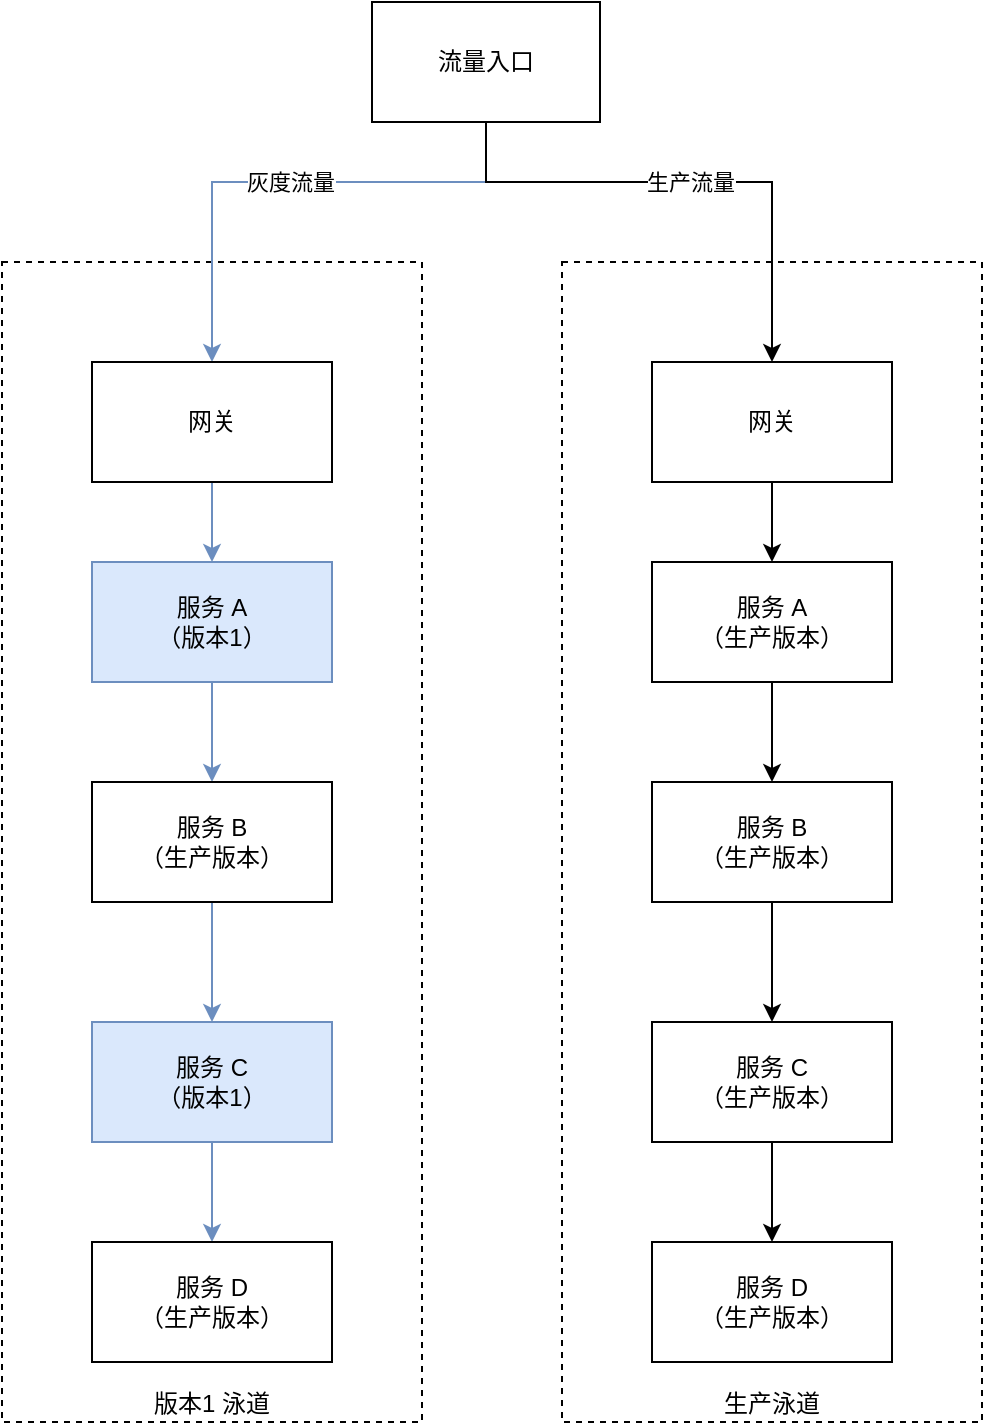 <mxfile version="20.2.7" type="github" pages="5">
  <diagram id="wcmLKQqVZ_4nZNDQ9Jtv" name="第 1 页">
    <mxGraphModel dx="1038" dy="579" grid="1" gridSize="10" guides="1" tooltips="1" connect="1" arrows="1" fold="1" page="1" pageScale="1" pageWidth="827" pageHeight="1169" math="0" shadow="0">
      <root>
        <mxCell id="0" />
        <mxCell id="1" parent="0" />
        <mxCell id="OSZ8q49b6BW-0BtTaGKs-11" value="版本1 泳道" style="rounded=0;whiteSpace=wrap;html=1;dashed=1;fillColor=none;verticalAlign=bottom;" parent="1" vertex="1">
          <mxGeometry x="110" y="200" width="210" height="580" as="geometry" />
        </mxCell>
        <mxCell id="OSZ8q49b6BW-0BtTaGKs-12" value="生产泳道" style="rounded=0;whiteSpace=wrap;html=1;dashed=1;fillColor=none;verticalAlign=bottom;" parent="1" vertex="1">
          <mxGeometry x="390" y="200" width="210" height="580" as="geometry" />
        </mxCell>
        <mxCell id="OSZ8q49b6BW-0BtTaGKs-22" value="灰度流量" style="edgeStyle=orthogonalEdgeStyle;rounded=0;orthogonalLoop=1;jettySize=auto;html=1;fontColor=#000000;strokeColor=#6c8ebf;exitX=0.5;exitY=1;exitDx=0;exitDy=0;fillColor=#dae8fc;" parent="1" source="OSZ8q49b6BW-0BtTaGKs-2" target="OSZ8q49b6BW-0BtTaGKs-8" edge="1">
          <mxGeometry relative="1" as="geometry">
            <Array as="points">
              <mxPoint x="352" y="160" />
              <mxPoint x="215" y="160" />
            </Array>
          </mxGeometry>
        </mxCell>
        <mxCell id="OSZ8q49b6BW-0BtTaGKs-23" value="生产流量" style="edgeStyle=orthogonalEdgeStyle;rounded=0;orthogonalLoop=1;jettySize=auto;html=1;fontColor=#000000;strokeColor=#000000;" parent="1" target="OSZ8q49b6BW-0BtTaGKs-6" edge="1">
          <mxGeometry relative="1" as="geometry">
            <mxPoint x="352" y="130" as="sourcePoint" />
            <Array as="points">
              <mxPoint x="352" y="160" />
              <mxPoint x="495" y="160" />
            </Array>
          </mxGeometry>
        </mxCell>
        <mxCell id="OSZ8q49b6BW-0BtTaGKs-2" value="流量入口" style="rounded=0;whiteSpace=wrap;html=1;" parent="1" vertex="1">
          <mxGeometry x="295" y="70" width="114" height="60" as="geometry" />
        </mxCell>
        <mxCell id="OSZ8q49b6BW-0BtTaGKs-18" value="" style="edgeStyle=orthogonalEdgeStyle;rounded=0;orthogonalLoop=1;jettySize=auto;html=1;" parent="1" source="OSZ8q49b6BW-0BtTaGKs-5" target="OSZ8q49b6BW-0BtTaGKs-9" edge="1">
          <mxGeometry relative="1" as="geometry" />
        </mxCell>
        <mxCell id="OSZ8q49b6BW-0BtTaGKs-5" value="服务 A&lt;br&gt;（生产版本）" style="rounded=0;whiteSpace=wrap;html=1;" parent="1" vertex="1">
          <mxGeometry x="435" y="350" width="120" height="60" as="geometry" />
        </mxCell>
        <mxCell id="OSZ8q49b6BW-0BtTaGKs-15" style="edgeStyle=orthogonalEdgeStyle;rounded=0;orthogonalLoop=1;jettySize=auto;html=1;entryX=0.5;entryY=0;entryDx=0;entryDy=0;" parent="1" source="OSZ8q49b6BW-0BtTaGKs-6" target="OSZ8q49b6BW-0BtTaGKs-5" edge="1">
          <mxGeometry relative="1" as="geometry" />
        </mxCell>
        <mxCell id="OSZ8q49b6BW-0BtTaGKs-6" value="网关" style="rounded=0;whiteSpace=wrap;html=1;" parent="1" vertex="1">
          <mxGeometry x="435" y="250" width="120" height="60" as="geometry" />
        </mxCell>
        <mxCell id="I7rxvZdiFZnmUZae4NFm-8" value="" style="edgeStyle=orthogonalEdgeStyle;rounded=0;orthogonalLoop=1;jettySize=auto;html=1;fillColor=#dae8fc;strokeColor=#6c8ebf;" parent="1" source="OSZ8q49b6BW-0BtTaGKs-7" target="I7rxvZdiFZnmUZae4NFm-7" edge="1">
          <mxGeometry relative="1" as="geometry" />
        </mxCell>
        <mxCell id="OSZ8q49b6BW-0BtTaGKs-7" value="服务 A&lt;br&gt;（版本1）" style="rounded=0;whiteSpace=wrap;html=1;fillColor=#dae8fc;strokeColor=#6c8ebf;" parent="1" vertex="1">
          <mxGeometry x="155" y="350" width="120" height="60" as="geometry" />
        </mxCell>
        <mxCell id="OSZ8q49b6BW-0BtTaGKs-13" style="edgeStyle=orthogonalEdgeStyle;rounded=0;orthogonalLoop=1;jettySize=auto;html=1;entryX=0.5;entryY=0;entryDx=0;entryDy=0;fillColor=#dae8fc;strokeColor=#6c8ebf;" parent="1" source="OSZ8q49b6BW-0BtTaGKs-8" target="OSZ8q49b6BW-0BtTaGKs-7" edge="1">
          <mxGeometry relative="1" as="geometry" />
        </mxCell>
        <mxCell id="OSZ8q49b6BW-0BtTaGKs-8" value="网关" style="rounded=0;whiteSpace=wrap;html=1;" parent="1" vertex="1">
          <mxGeometry x="155" y="250" width="120" height="60" as="geometry" />
        </mxCell>
        <mxCell id="I7rxvZdiFZnmUZae4NFm-6" value="" style="edgeStyle=orthogonalEdgeStyle;rounded=0;orthogonalLoop=1;jettySize=auto;html=1;" parent="1" source="OSZ8q49b6BW-0BtTaGKs-9" target="I7rxvZdiFZnmUZae4NFm-5" edge="1">
          <mxGeometry relative="1" as="geometry" />
        </mxCell>
        <mxCell id="OSZ8q49b6BW-0BtTaGKs-9" value="服务 B&lt;br&gt;（生产版本）" style="rounded=0;whiteSpace=wrap;html=1;" parent="1" vertex="1">
          <mxGeometry x="435" y="460" width="120" height="60" as="geometry" />
        </mxCell>
        <mxCell id="I7rxvZdiFZnmUZae4NFm-4" value="" style="edgeStyle=orthogonalEdgeStyle;rounded=0;orthogonalLoop=1;jettySize=auto;html=1;" parent="1" edge="1">
          <mxGeometry relative="1" as="geometry">
            <mxPoint x="105" y="260" as="sourcePoint" />
          </mxGeometry>
        </mxCell>
        <mxCell id="E5bOZueb-M4jvKKGDzZh-2" value="" style="edgeStyle=orthogonalEdgeStyle;rounded=0;orthogonalLoop=1;jettySize=auto;html=1;" parent="1" source="I7rxvZdiFZnmUZae4NFm-5" target="E5bOZueb-M4jvKKGDzZh-1" edge="1">
          <mxGeometry relative="1" as="geometry" />
        </mxCell>
        <mxCell id="I7rxvZdiFZnmUZae4NFm-5" value="服务 C&lt;br&gt;（生产版本）" style="rounded=0;whiteSpace=wrap;html=1;" parent="1" vertex="1">
          <mxGeometry x="435" y="580" width="120" height="60" as="geometry" />
        </mxCell>
        <mxCell id="Nw5lLQwasAKYIQcUY3sb-2" value="" style="edgeStyle=orthogonalEdgeStyle;rounded=0;orthogonalLoop=1;jettySize=auto;html=1;fillColor=#dae8fc;strokeColor=#6c8ebf;" parent="1" source="I7rxvZdiFZnmUZae4NFm-7" target="Nw5lLQwasAKYIQcUY3sb-1" edge="1">
          <mxGeometry relative="1" as="geometry" />
        </mxCell>
        <mxCell id="I7rxvZdiFZnmUZae4NFm-7" value="服务 B&lt;br&gt;（生产版本）" style="rounded=0;whiteSpace=wrap;html=1;" parent="1" vertex="1">
          <mxGeometry x="155" y="460" width="120" height="60" as="geometry" />
        </mxCell>
        <mxCell id="E5bOZueb-M4jvKKGDzZh-1" value="服务 D&lt;br&gt;（生产版本）" style="rounded=0;whiteSpace=wrap;html=1;" parent="1" vertex="1">
          <mxGeometry x="435" y="690" width="120" height="60" as="geometry" />
        </mxCell>
        <mxCell id="Nw5lLQwasAKYIQcUY3sb-4" value="" style="edgeStyle=orthogonalEdgeStyle;rounded=0;orthogonalLoop=1;jettySize=auto;html=1;fillColor=#dae8fc;strokeColor=#6c8ebf;" parent="1" source="Nw5lLQwasAKYIQcUY3sb-1" target="Nw5lLQwasAKYIQcUY3sb-3" edge="1">
          <mxGeometry relative="1" as="geometry" />
        </mxCell>
        <mxCell id="Nw5lLQwasAKYIQcUY3sb-1" value="服务 C&lt;br&gt;（版本1）" style="rounded=0;whiteSpace=wrap;html=1;fillColor=#dae8fc;strokeColor=#6c8ebf;" parent="1" vertex="1">
          <mxGeometry x="155" y="580" width="120" height="60" as="geometry" />
        </mxCell>
        <mxCell id="Nw5lLQwasAKYIQcUY3sb-3" value="服务 D&lt;br&gt;（生产版本）" style="rounded=0;whiteSpace=wrap;html=1;" parent="1" vertex="1">
          <mxGeometry x="155" y="690" width="120" height="60" as="geometry" />
        </mxCell>
      </root>
    </mxGraphModel>
  </diagram>
  <diagram name="第 1 页 的副本" id="HUCThPGEUz-KnGdjxj1x">
    <mxGraphModel dx="1038" dy="523" grid="1" gridSize="10" guides="1" tooltips="1" connect="1" arrows="1" fold="1" page="1" pageScale="1" pageWidth="827" pageHeight="1169" math="0" shadow="0">
      <root>
        <mxCell id="fP_HnLqD_xIV22__Y0Gr-0" />
        <mxCell id="fP_HnLqD_xIV22__Y0Gr-1" parent="fP_HnLqD_xIV22__Y0Gr-0" />
        <mxCell id="fP_HnLqD_xIV22__Y0Gr-2" value="版本1 泳道" style="rounded=0;whiteSpace=wrap;html=1;dashed=1;fillColor=none;verticalAlign=bottom;" vertex="1" parent="fP_HnLqD_xIV22__Y0Gr-1">
          <mxGeometry x="110" y="200" width="210" height="580" as="geometry" />
        </mxCell>
        <mxCell id="fP_HnLqD_xIV22__Y0Gr-3" value="生产泳道" style="rounded=0;whiteSpace=wrap;html=1;dashed=1;fillColor=none;verticalAlign=bottom;" vertex="1" parent="fP_HnLqD_xIV22__Y0Gr-1">
          <mxGeometry x="390" y="200" width="210" height="580" as="geometry" />
        </mxCell>
        <mxCell id="fP_HnLqD_xIV22__Y0Gr-4" value="灰度流量" style="edgeStyle=orthogonalEdgeStyle;rounded=0;orthogonalLoop=1;jettySize=auto;html=1;fontColor=#000000;strokeColor=#6c8ebf;exitX=0.5;exitY=1;exitDx=0;exitDy=0;fillColor=#dae8fc;" edge="1" parent="fP_HnLqD_xIV22__Y0Gr-1" source="fP_HnLqD_xIV22__Y0Gr-6" target="fP_HnLqD_xIV22__Y0Gr-14">
          <mxGeometry relative="1" as="geometry">
            <Array as="points">
              <mxPoint x="352" y="160" />
              <mxPoint x="215" y="160" />
            </Array>
          </mxGeometry>
        </mxCell>
        <mxCell id="fP_HnLqD_xIV22__Y0Gr-5" value="生产流量" style="edgeStyle=orthogonalEdgeStyle;rounded=0;orthogonalLoop=1;jettySize=auto;html=1;fontColor=#000000;strokeColor=#000000;" edge="1" parent="fP_HnLqD_xIV22__Y0Gr-1" target="fP_HnLqD_xIV22__Y0Gr-10">
          <mxGeometry relative="1" as="geometry">
            <mxPoint x="352" y="130" as="sourcePoint" />
            <Array as="points">
              <mxPoint x="352" y="160" />
              <mxPoint x="495" y="160" />
            </Array>
          </mxGeometry>
        </mxCell>
        <mxCell id="fP_HnLqD_xIV22__Y0Gr-6" value="流量入口" style="rounded=0;whiteSpace=wrap;html=1;" vertex="1" parent="fP_HnLqD_xIV22__Y0Gr-1">
          <mxGeometry x="295" y="70" width="114" height="60" as="geometry" />
        </mxCell>
        <mxCell id="fP_HnLqD_xIV22__Y0Gr-7" value="" style="edgeStyle=orthogonalEdgeStyle;rounded=0;orthogonalLoop=1;jettySize=auto;html=1;" edge="1" parent="fP_HnLqD_xIV22__Y0Gr-1" source="fP_HnLqD_xIV22__Y0Gr-8" target="fP_HnLqD_xIV22__Y0Gr-16">
          <mxGeometry relative="1" as="geometry" />
        </mxCell>
        <mxCell id="fP_HnLqD_xIV22__Y0Gr-8" value="服务 A&lt;br&gt;（生产版本）" style="rounded=0;whiteSpace=wrap;html=1;" vertex="1" parent="fP_HnLqD_xIV22__Y0Gr-1">
          <mxGeometry x="435" y="350" width="120" height="60" as="geometry" />
        </mxCell>
        <mxCell id="fP_HnLqD_xIV22__Y0Gr-9" style="edgeStyle=orthogonalEdgeStyle;rounded=0;orthogonalLoop=1;jettySize=auto;html=1;entryX=0.5;entryY=0;entryDx=0;entryDy=0;" edge="1" parent="fP_HnLqD_xIV22__Y0Gr-1" source="fP_HnLqD_xIV22__Y0Gr-10" target="fP_HnLqD_xIV22__Y0Gr-8">
          <mxGeometry relative="1" as="geometry" />
        </mxCell>
        <mxCell id="fP_HnLqD_xIV22__Y0Gr-10" value="网关" style="rounded=0;whiteSpace=wrap;html=1;" vertex="1" parent="fP_HnLqD_xIV22__Y0Gr-1">
          <mxGeometry x="435" y="250" width="120" height="60" as="geometry" />
        </mxCell>
        <mxCell id="fP_HnLqD_xIV22__Y0Gr-11" value="" style="edgeStyle=orthogonalEdgeStyle;rounded=0;orthogonalLoop=1;jettySize=auto;html=1;fillColor=#dae8fc;strokeColor=#6c8ebf;" edge="1" parent="fP_HnLqD_xIV22__Y0Gr-1" source="fP_HnLqD_xIV22__Y0Gr-12" target="fP_HnLqD_xIV22__Y0Gr-21">
          <mxGeometry relative="1" as="geometry" />
        </mxCell>
        <mxCell id="fP_HnLqD_xIV22__Y0Gr-12" value="服务 A&lt;br&gt;（版本1）" style="rounded=0;whiteSpace=wrap;html=1;fillColor=#dae8fc;strokeColor=#6c8ebf;" vertex="1" parent="fP_HnLqD_xIV22__Y0Gr-1">
          <mxGeometry x="155" y="350" width="120" height="60" as="geometry" />
        </mxCell>
        <mxCell id="fP_HnLqD_xIV22__Y0Gr-13" style="edgeStyle=orthogonalEdgeStyle;rounded=0;orthogonalLoop=1;jettySize=auto;html=1;entryX=0.5;entryY=0;entryDx=0;entryDy=0;fillColor=#dae8fc;strokeColor=#6c8ebf;" edge="1" parent="fP_HnLqD_xIV22__Y0Gr-1" source="fP_HnLqD_xIV22__Y0Gr-14" target="fP_HnLqD_xIV22__Y0Gr-12">
          <mxGeometry relative="1" as="geometry" />
        </mxCell>
        <mxCell id="fP_HnLqD_xIV22__Y0Gr-14" value="网关" style="rounded=0;whiteSpace=wrap;html=1;" vertex="1" parent="fP_HnLqD_xIV22__Y0Gr-1">
          <mxGeometry x="155" y="250" width="120" height="60" as="geometry" />
        </mxCell>
        <mxCell id="fP_HnLqD_xIV22__Y0Gr-15" value="" style="edgeStyle=orthogonalEdgeStyle;rounded=0;orthogonalLoop=1;jettySize=auto;html=1;" edge="1" parent="fP_HnLqD_xIV22__Y0Gr-1" source="fP_HnLqD_xIV22__Y0Gr-16" target="fP_HnLqD_xIV22__Y0Gr-19">
          <mxGeometry relative="1" as="geometry" />
        </mxCell>
        <mxCell id="fP_HnLqD_xIV22__Y0Gr-16" value="服务 B&lt;br&gt;（生产版本）" style="rounded=0;whiteSpace=wrap;html=1;" vertex="1" parent="fP_HnLqD_xIV22__Y0Gr-1">
          <mxGeometry x="435" y="460" width="120" height="60" as="geometry" />
        </mxCell>
        <mxCell id="fP_HnLqD_xIV22__Y0Gr-17" value="" style="edgeStyle=orthogonalEdgeStyle;rounded=0;orthogonalLoop=1;jettySize=auto;html=1;" edge="1" parent="fP_HnLqD_xIV22__Y0Gr-1">
          <mxGeometry relative="1" as="geometry">
            <mxPoint x="105" y="260" as="sourcePoint" />
          </mxGeometry>
        </mxCell>
        <mxCell id="fP_HnLqD_xIV22__Y0Gr-18" value="" style="edgeStyle=orthogonalEdgeStyle;rounded=0;orthogonalLoop=1;jettySize=auto;html=1;" edge="1" parent="fP_HnLqD_xIV22__Y0Gr-1" source="fP_HnLqD_xIV22__Y0Gr-19" target="fP_HnLqD_xIV22__Y0Gr-22">
          <mxGeometry relative="1" as="geometry" />
        </mxCell>
        <mxCell id="fP_HnLqD_xIV22__Y0Gr-19" value="服务 C&lt;br&gt;（生产版本）" style="rounded=0;whiteSpace=wrap;html=1;" vertex="1" parent="fP_HnLqD_xIV22__Y0Gr-1">
          <mxGeometry x="435" y="580" width="120" height="60" as="geometry" />
        </mxCell>
        <mxCell id="fP_HnLqD_xIV22__Y0Gr-20" value="" style="edgeStyle=orthogonalEdgeStyle;rounded=0;orthogonalLoop=1;jettySize=auto;html=1;fillColor=#dae8fc;strokeColor=#6c8ebf;" edge="1" parent="fP_HnLqD_xIV22__Y0Gr-1" source="fP_HnLqD_xIV22__Y0Gr-21" target="fP_HnLqD_xIV22__Y0Gr-24">
          <mxGeometry relative="1" as="geometry" />
        </mxCell>
        <mxCell id="fP_HnLqD_xIV22__Y0Gr-21" value="服务 B&lt;br&gt;（生产版本）" style="rounded=0;whiteSpace=wrap;html=1;" vertex="1" parent="fP_HnLqD_xIV22__Y0Gr-1">
          <mxGeometry x="155" y="460" width="120" height="60" as="geometry" />
        </mxCell>
        <mxCell id="fP_HnLqD_xIV22__Y0Gr-22" value="服务 D&lt;br&gt;（生产版本）" style="rounded=0;whiteSpace=wrap;html=1;" vertex="1" parent="fP_HnLqD_xIV22__Y0Gr-1">
          <mxGeometry x="435" y="690" width="120" height="60" as="geometry" />
        </mxCell>
        <mxCell id="w3-EVUIAA7scVaRLJjkp-0" style="edgeStyle=orthogonalEdgeStyle;rounded=0;orthogonalLoop=1;jettySize=auto;html=1;entryX=0;entryY=0.5;entryDx=0;entryDy=0;exitX=0.5;exitY=1;exitDx=0;exitDy=0;fillColor=#dae8fc;strokeColor=#6c8ebf;" edge="1" parent="fP_HnLqD_xIV22__Y0Gr-1" source="fP_HnLqD_xIV22__Y0Gr-24" target="fP_HnLqD_xIV22__Y0Gr-22">
          <mxGeometry relative="1" as="geometry" />
        </mxCell>
        <mxCell id="fP_HnLqD_xIV22__Y0Gr-24" value="服务 C&lt;br&gt;（版本1）" style="rounded=0;whiteSpace=wrap;html=1;fillColor=#dae8fc;strokeColor=#6c8ebf;" vertex="1" parent="fP_HnLqD_xIV22__Y0Gr-1">
          <mxGeometry x="155" y="580" width="120" height="60" as="geometry" />
        </mxCell>
      </root>
    </mxGraphModel>
  </diagram>
  <diagram name="第 1 页 的副本" id="dQLhlG6J-B4RHptn0RVc">
    <mxGraphModel dx="1038" dy="579" grid="1" gridSize="10" guides="1" tooltips="1" connect="1" arrows="1" fold="1" page="1" pageScale="1" pageWidth="827" pageHeight="1169" math="0" shadow="0">
      <root>
        <mxCell id="byZEryPtAJgtZHErgFYU-0" />
        <mxCell id="byZEryPtAJgtZHErgFYU-1" parent="byZEryPtAJgtZHErgFYU-0" />
        <mxCell id="byZEryPtAJgtZHErgFYU-2" value="版本1 泳道" style="rounded=0;whiteSpace=wrap;html=1;dashed=1;fillColor=none;verticalAlign=bottom;" parent="byZEryPtAJgtZHErgFYU-1" vertex="1">
          <mxGeometry x="110" y="200" width="210" height="610" as="geometry" />
        </mxCell>
        <mxCell id="byZEryPtAJgtZHErgFYU-3" value="生产泳道" style="rounded=0;whiteSpace=wrap;html=1;dashed=1;fillColor=none;verticalAlign=bottom;" parent="byZEryPtAJgtZHErgFYU-1" vertex="1">
          <mxGeometry x="390" y="200" width="230" height="610" as="geometry" />
        </mxCell>
        <mxCell id="cruj6cPG-8AQU035Mviw-0" style="edgeStyle=orthogonalEdgeStyle;rounded=0;orthogonalLoop=1;jettySize=auto;html=1;" parent="byZEryPtAJgtZHErgFYU-1" source="byZEryPtAJgtZHErgFYU-6" target="byZEryPtAJgtZHErgFYU-10" edge="1">
          <mxGeometry relative="1" as="geometry" />
        </mxCell>
        <mxCell id="byZEryPtAJgtZHErgFYU-6" value="流量入口" style="rounded=0;whiteSpace=wrap;html=1;" parent="byZEryPtAJgtZHErgFYU-1" vertex="1">
          <mxGeometry x="438" y="90" width="114" height="60" as="geometry" />
        </mxCell>
        <mxCell id="cruj6cPG-8AQU035Mviw-1" style="edgeStyle=orthogonalEdgeStyle;rounded=0;orthogonalLoop=1;jettySize=auto;html=1;exitX=0;exitY=0.5;exitDx=0;exitDy=0;fillColor=#dae8fc;strokeColor=#6c8ebf;" parent="byZEryPtAJgtZHErgFYU-1" source="byZEryPtAJgtZHErgFYU-10" target="byZEryPtAJgtZHErgFYU-20" edge="1">
          <mxGeometry relative="1" as="geometry" />
        </mxCell>
        <mxCell id="cruj6cPG-8AQU035Mviw-2" value="灰度流量" style="edgeLabel;html=1;align=center;verticalAlign=middle;resizable=0;points=[];" parent="cruj6cPG-8AQU035Mviw-1" vertex="1" connectable="0">
          <mxGeometry x="-0.345" y="-2" relative="1" as="geometry">
            <mxPoint as="offset" />
          </mxGeometry>
        </mxCell>
        <mxCell id="SQq1JH4TSRn4SBbVmnl--6" value="" style="edgeStyle=orthogonalEdgeStyle;rounded=0;orthogonalLoop=1;jettySize=auto;html=1;" parent="byZEryPtAJgtZHErgFYU-1" source="byZEryPtAJgtZHErgFYU-8" target="byZEryPtAJgtZHErgFYU-16" edge="1">
          <mxGeometry relative="1" as="geometry" />
        </mxCell>
        <mxCell id="byZEryPtAJgtZHErgFYU-8" value="服务 A&lt;br&gt;（生产版本）" style="rounded=0;whiteSpace=wrap;html=1;" parent="byZEryPtAJgtZHErgFYU-1" vertex="1">
          <mxGeometry x="435" y="350" width="120" height="60" as="geometry" />
        </mxCell>
        <mxCell id="SQq1JH4TSRn4SBbVmnl--5" value="生产流量" style="edgeStyle=orthogonalEdgeStyle;rounded=0;orthogonalLoop=1;jettySize=auto;html=1;" parent="byZEryPtAJgtZHErgFYU-1" source="byZEryPtAJgtZHErgFYU-10" target="byZEryPtAJgtZHErgFYU-8" edge="1">
          <mxGeometry relative="1" as="geometry" />
        </mxCell>
        <mxCell id="byZEryPtAJgtZHErgFYU-10" value="网关" style="rounded=0;whiteSpace=wrap;html=1;" parent="byZEryPtAJgtZHErgFYU-1" vertex="1">
          <mxGeometry x="435" y="230" width="120" height="60" as="geometry" />
        </mxCell>
        <mxCell id="SQq1JH4TSRn4SBbVmnl--7" value="" style="edgeStyle=orthogonalEdgeStyle;rounded=0;orthogonalLoop=1;jettySize=auto;html=1;" parent="byZEryPtAJgtZHErgFYU-1" source="byZEryPtAJgtZHErgFYU-16" target="byZEryPtAJgtZHErgFYU-18" edge="1">
          <mxGeometry relative="1" as="geometry" />
        </mxCell>
        <mxCell id="byZEryPtAJgtZHErgFYU-16" value="服务 B&lt;br&gt;（生产版本）" style="rounded=0;whiteSpace=wrap;html=1;" parent="byZEryPtAJgtZHErgFYU-1" vertex="1">
          <mxGeometry x="435" y="460" width="120" height="60" as="geometry" />
        </mxCell>
        <mxCell id="byZEryPtAJgtZHErgFYU-17" value="" style="edgeStyle=orthogonalEdgeStyle;rounded=0;orthogonalLoop=1;jettySize=auto;html=1;" parent="byZEryPtAJgtZHErgFYU-1" edge="1">
          <mxGeometry relative="1" as="geometry">
            <mxPoint x="105" y="260" as="sourcePoint" />
          </mxGeometry>
        </mxCell>
        <mxCell id="xj45HVDoiKpMV4GZ1cPF-1" value="" style="edgeStyle=orthogonalEdgeStyle;rounded=0;orthogonalLoop=1;jettySize=auto;html=1;entryX=0.5;entryY=0;entryDx=0;entryDy=0;exitX=0;exitY=0.75;exitDx=0;exitDy=0;fillColor=#dae8fc;strokeColor=#6c8ebf;" parent="byZEryPtAJgtZHErgFYU-1" source="byZEryPtAJgtZHErgFYU-16" target="xj45HVDoiKpMV4GZ1cPF-2" edge="1">
          <mxGeometry relative="1" as="geometry">
            <Array as="points">
              <mxPoint x="215" y="505" />
            </Array>
          </mxGeometry>
        </mxCell>
        <mxCell id="SQq1JH4TSRn4SBbVmnl--8" value="" style="edgeStyle=orthogonalEdgeStyle;rounded=0;orthogonalLoop=1;jettySize=auto;html=1;" parent="byZEryPtAJgtZHErgFYU-1" source="byZEryPtAJgtZHErgFYU-18" target="xj45HVDoiKpMV4GZ1cPF-0" edge="1">
          <mxGeometry relative="1" as="geometry" />
        </mxCell>
        <mxCell id="byZEryPtAJgtZHErgFYU-18" value="服务 C&lt;br&gt;（生产版本）" style="rounded=0;whiteSpace=wrap;html=1;" parent="byZEryPtAJgtZHErgFYU-1" vertex="1">
          <mxGeometry x="435" y="580" width="120" height="60" as="geometry" />
        </mxCell>
        <mxCell id="byZEryPtAJgtZHErgFYU-19" style="edgeStyle=orthogonalEdgeStyle;rounded=0;orthogonalLoop=1;jettySize=auto;html=1;exitX=0.5;exitY=1;exitDx=0;exitDy=0;fillColor=#dae8fc;strokeColor=#6c8ebf;entryX=0;entryY=0.25;entryDx=0;entryDy=0;" parent="byZEryPtAJgtZHErgFYU-1" source="byZEryPtAJgtZHErgFYU-20" target="byZEryPtAJgtZHErgFYU-16" edge="1">
          <mxGeometry relative="1" as="geometry" />
        </mxCell>
        <mxCell id="byZEryPtAJgtZHErgFYU-20" value="服务 A&lt;br&gt;（版本1）" style="rounded=0;whiteSpace=wrap;html=1;fillColor=#dae8fc;strokeColor=#6c8ebf;" parent="byZEryPtAJgtZHErgFYU-1" vertex="1">
          <mxGeometry x="155" y="350" width="120" height="60" as="geometry" />
        </mxCell>
        <mxCell id="xj45HVDoiKpMV4GZ1cPF-0" value="服务 D&lt;br&gt;（生产版本）" style="rounded=0;whiteSpace=wrap;html=1;" parent="byZEryPtAJgtZHErgFYU-1" vertex="1">
          <mxGeometry x="435" y="690" width="120" height="60" as="geometry" />
        </mxCell>
        <mxCell id="28ZKeh7fwLVbFv56F1Kx-0" style="edgeStyle=orthogonalEdgeStyle;rounded=0;orthogonalLoop=1;jettySize=auto;html=1;exitX=0.5;exitY=1;exitDx=0;exitDy=0;fillColor=#dae8fc;strokeColor=#6c8ebf;entryX=0;entryY=0.5;entryDx=0;entryDy=0;" parent="byZEryPtAJgtZHErgFYU-1" source="xj45HVDoiKpMV4GZ1cPF-2" target="xj45HVDoiKpMV4GZ1cPF-0" edge="1">
          <mxGeometry relative="1" as="geometry" />
        </mxCell>
        <mxCell id="xj45HVDoiKpMV4GZ1cPF-2" value="服务 C&lt;br&gt;（版本1）" style="rounded=0;whiteSpace=wrap;html=1;fillColor=#dae8fc;strokeColor=#6c8ebf;" parent="byZEryPtAJgtZHErgFYU-1" vertex="1">
          <mxGeometry x="155" y="580" width="120" height="60" as="geometry" />
        </mxCell>
      </root>
    </mxGraphModel>
  </diagram>
  <diagram id="_JV3wAUR0qjAIXvs5g_T" name="第 2 页">
    <mxGraphModel dx="1038" dy="579" grid="1" gridSize="10" guides="1" tooltips="1" connect="1" arrows="1" fold="1" page="1" pageScale="1" pageWidth="827" pageHeight="1169" math="0" shadow="0">
      <root>
        <mxCell id="0" />
        <mxCell id="1" parent="0" />
        <mxCell id="rhdI89U1xOluusiLKp7O-21" value="Nacos" style="rounded=0;whiteSpace=wrap;html=1;fillColor=#dae8fc;strokeColor=none;verticalAlign=top;align=left;fontStyle=1" parent="1" vertex="1">
          <mxGeometry x="60" y="420" width="700" height="70" as="geometry" />
        </mxCell>
        <mxCell id="xnE4DSDf1Bw6B7TrPTZQ-7" value="&lt;b&gt;Kubernetes&lt;/b&gt;" style="rounded=0;whiteSpace=wrap;html=1;strokeColor=none;fillColor=#CCE5FF;verticalAlign=top;align=left;" parent="1" vertex="1">
          <mxGeometry x="60" y="50" width="700" height="360" as="geometry" />
        </mxCell>
        <mxCell id="rhdI89U1xOluusiLKp7O-4" value="生产泳道" style="rounded=0;whiteSpace=wrap;html=1;fontColor=#000000;fillColor=none;verticalAlign=bottom;dashed=1;fontStyle=1" parent="1" vertex="1">
          <mxGeometry x="460" y="180" width="150" height="310" as="geometry" />
        </mxCell>
        <mxCell id="xnE4DSDf1Bw6B7TrPTZQ-15" value="&lt;b&gt;&lt;font color=&quot;#ffffff&quot;&gt;Service,&lt;br&gt;Deployment&lt;/font&gt;&lt;/b&gt;" style="rounded=0;whiteSpace=wrap;html=1;fillColor=#CCCCCC;strokeColor=none;verticalAlign=top;align=left;" parent="1" vertex="1">
          <mxGeometry x="475" y="190" width="120" height="200" as="geometry" />
        </mxCell>
        <mxCell id="rhdI89U1xOluusiLKp7O-3" value="&lt;b&gt;新版本&lt;/b&gt;&lt;b&gt;泳道2&lt;/b&gt;" style="rounded=0;whiteSpace=wrap;html=1;fontColor=#000000;fillColor=none;verticalAlign=bottom;dashed=1;" parent="1" vertex="1">
          <mxGeometry x="280" y="180" width="140" height="310" as="geometry" />
        </mxCell>
        <mxCell id="xnE4DSDf1Bw6B7TrPTZQ-14" value="&lt;b&gt;&lt;font color=&quot;#ffffff&quot;&gt;Service,&lt;br&gt;Deployment&lt;/font&gt;&lt;/b&gt;" style="rounded=0;whiteSpace=wrap;html=1;fillColor=#CCCCCC;strokeColor=none;verticalAlign=top;align=left;" parent="1" vertex="1">
          <mxGeometry x="290" y="190" width="120" height="200" as="geometry" />
        </mxCell>
        <mxCell id="rhdI89U1xOluusiLKp7O-12" value="&lt;b&gt;新版本泳道1&lt;/b&gt;" style="rounded=0;whiteSpace=wrap;html=1;fontColor=#000000;fillColor=none;verticalAlign=bottom;dashed=1;" parent="1" vertex="1">
          <mxGeometry x="110" y="180" width="140" height="310" as="geometry" />
        </mxCell>
        <mxCell id="xnE4DSDf1Bw6B7TrPTZQ-4" value="&lt;b&gt;&lt;font color=&quot;#ffffff&quot;&gt;Service&lt;br&gt;Deployment&lt;/font&gt;&lt;/b&gt;" style="rounded=0;whiteSpace=wrap;html=1;fillColor=#CCCCCC;strokeColor=none;verticalAlign=top;align=left;" parent="1" vertex="1">
          <mxGeometry x="120" y="190" width="120" height="200" as="geometry" />
        </mxCell>
        <mxCell id="rhdI89U1xOluusiLKp7O-17" value="特征流量" style="edgeStyle=orthogonalEdgeStyle;rounded=0;orthogonalLoop=1;jettySize=auto;html=1;fontColor=#000000;strokeColor=#6c8ebf;exitX=0.5;exitY=1;exitDx=0;exitDy=0;fillColor=#dae8fc;" parent="1" source="rhdI89U1xOluusiLKp7O-1" target="rhdI89U1xOluusiLKp7O-12" edge="1">
          <mxGeometry relative="1" as="geometry">
            <Array as="points">
              <mxPoint x="350" y="140" />
              <mxPoint x="190" y="140" />
            </Array>
          </mxGeometry>
        </mxCell>
        <mxCell id="rhdI89U1xOluusiLKp7O-18" value="t特征流量" style="edgeStyle=orthogonalEdgeStyle;rounded=0;orthogonalLoop=1;jettySize=auto;html=1;entryX=0.5;entryY=0;entryDx=0;entryDy=0;fontColor=#000000;strokeColor=#6c8ebf;fillColor=#dae8fc;" parent="1" source="rhdI89U1xOluusiLKp7O-1" target="rhdI89U1xOluusiLKp7O-3" edge="1">
          <mxGeometry relative="1" as="geometry" />
        </mxCell>
        <mxCell id="rhdI89U1xOluusiLKp7O-19" style="edgeStyle=orthogonalEdgeStyle;rounded=0;orthogonalLoop=1;jettySize=auto;html=1;entryX=0.5;entryY=0;entryDx=0;entryDy=0;fontColor=#000000;strokeColor=#000000;exitX=0.5;exitY=1;exitDx=0;exitDy=0;" parent="1" source="rhdI89U1xOluusiLKp7O-1" target="rhdI89U1xOluusiLKp7O-4" edge="1">
          <mxGeometry relative="1" as="geometry">
            <Array as="points">
              <mxPoint x="350" y="140" />
              <mxPoint x="535" y="140" />
            </Array>
          </mxGeometry>
        </mxCell>
        <mxCell id="rhdI89U1xOluusiLKp7O-1" value="Ingress" style="rounded=0;whiteSpace=wrap;html=1;fillColor=#CCCCCC;strokeColor=none;fontStyle=1" parent="1" vertex="1">
          <mxGeometry x="295" y="70" width="110" height="40" as="geometry" />
        </mxCell>
        <mxCell id="rhdI89U1xOluusiLKp7O-5" value="业务网关" style="rounded=0;whiteSpace=wrap;html=1;fillColor=#009900;strokeColor=none;fontStyle=1;fontColor=#FFFFFF;" parent="1" vertex="1">
          <mxGeometry x="300" y="240" width="100" height="30" as="geometry" />
        </mxCell>
        <mxCell id="rhdI89U1xOluusiLKp7O-6" value="业务网关" style="rounded=0;whiteSpace=wrap;html=1;fontColor=#FFFFFF;fillColor=#009900;strokeColor=none;fontStyle=1" parent="1" vertex="1">
          <mxGeometry x="485" y="260" width="100" height="30" as="geometry" />
        </mxCell>
        <mxCell id="rhdI89U1xOluusiLKp7O-8" value="IMAPP&lt;br&gt;版本2" style="rounded=0;whiteSpace=wrap;html=1;fillColor=#CC6600;strokeColor=none;" parent="1" vertex="1">
          <mxGeometry x="300" y="290" width="100" height="30" as="geometry" />
        </mxCell>
        <mxCell id="rhdI89U1xOluusiLKp7O-10" value="所有线上服务&amp;nbsp;" style="rounded=0;whiteSpace=wrap;html=1;fontColor=#FFFFFF;fillColor=#009900;strokeColor=none;fontStyle=1" parent="1" vertex="1">
          <mxGeometry x="485" y="310" width="100" height="30" as="geometry" />
        </mxCell>
        <mxCell id="rhdI89U1xOluusiLKp7O-11" value="Eureka集群" style="rounded=0;whiteSpace=wrap;html=1;fillColor=#dae8fc;strokeColor=none;fontStyle=1" parent="1" vertex="1">
          <mxGeometry x="60" y="500" width="700" height="50" as="geometry" />
        </mxCell>
        <mxCell id="rhdI89U1xOluusiLKp7O-15" value="业务网关" style="rounded=0;whiteSpace=wrap;html=1;fillColor=#009900;strokeColor=none;fontStyle=1;fontColor=#FFFFFF;" parent="1" vertex="1">
          <mxGeometry x="130" y="240" width="100" height="30" as="geometry" />
        </mxCell>
        <mxCell id="rhdI89U1xOluusiLKp7O-16" value="IMAPP&lt;br&gt;版本1" style="rounded=0;whiteSpace=wrap;html=1;fillColor=#CC6600;strokeColor=none;" parent="1" vertex="1">
          <mxGeometry x="130" y="290" width="100" height="30" as="geometry" />
        </mxCell>
        <mxCell id="rhdI89U1xOluusiLKp7O-22" style="edgeStyle=orthogonalEdgeStyle;rounded=0;orthogonalLoop=1;jettySize=auto;html=1;entryX=1;entryY=0.5;entryDx=0;entryDy=0;fontColor=#000000;strokeColor=#000000;" parent="1" source="rhdI89U1xOluusiLKp7O-20" target="rhdI89U1xOluusiLKp7O-1" edge="1">
          <mxGeometry relative="1" as="geometry" />
        </mxCell>
        <mxCell id="rhdI89U1xOluusiLKp7O-24" value="流量路由规则" style="edgeLabel;html=1;align=center;verticalAlign=middle;resizable=0;points=[];fontColor=#000000;" parent="rhdI89U1xOluusiLKp7O-22" vertex="1" connectable="0">
          <mxGeometry x="-0.052" y="-1" relative="1" as="geometry">
            <mxPoint as="offset" />
          </mxGeometry>
        </mxCell>
        <mxCell id="oyr1NphKNFie5W1rS8AM-1" value="流量权限规则" style="edgeStyle=orthogonalEdgeStyle;rounded=0;orthogonalLoop=1;jettySize=auto;html=1;entryX=0.893;entryY=-0.037;entryDx=0;entryDy=0;entryPerimeter=0;fontColor=#000000;" parent="1" source="rhdI89U1xOluusiLKp7O-20" target="rhdI89U1xOluusiLKp7O-21" edge="1">
          <mxGeometry relative="1" as="geometry" />
        </mxCell>
        <mxCell id="rhdI89U1xOluusiLKp7O-20" value="技术服务平台" style="rounded=0;whiteSpace=wrap;html=1;fillColor=#CCCCCC;strokeColor=none;fontStyle=1" parent="1" vertex="1">
          <mxGeometry x="640" y="70" width="90" height="40" as="geometry" />
        </mxCell>
        <mxCell id="xnE4DSDf1Bw6B7TrPTZQ-9" value="版本: imapp-v2022xx2" style="whiteSpace=wrap;html=1;shape=mxgraph.basic.oval_callout;fontColor=#FFFFFF;fillColor=#CC6600;" parent="1" vertex="1">
          <mxGeometry x="365" y="180" width="120" height="50" as="geometry" />
        </mxCell>
        <mxCell id="xnE4DSDf1Bw6B7TrPTZQ-10" value="版本: product-v2022xx1" style="whiteSpace=wrap;html=1;shape=mxgraph.basic.oval_callout;fontColor=#FFFFFF;fillColor=#CC6600;direction=east;flipH=1;" parent="1" vertex="1">
          <mxGeometry x="10" y="200" width="120" height="50" as="geometry" />
        </mxCell>
        <mxCell id="xnE4DSDf1Bw6B7TrPTZQ-16" value="Nacos配置文件" style="rounded=0;whiteSpace=wrap;html=1;fillColor=#CC6600;strokeColor=none;" parent="1" vertex="1">
          <mxGeometry x="130" y="430" width="100" height="30" as="geometry" />
        </mxCell>
        <mxCell id="xnE4DSDf1Bw6B7TrPTZQ-17" value="Nacos配置文件" style="rounded=0;whiteSpace=wrap;html=1;fillColor=#CC6600;strokeColor=none;" parent="1" vertex="1">
          <mxGeometry x="300" y="430" width="100" height="30" as="geometry" />
        </mxCell>
        <mxCell id="xnE4DSDf1Bw6B7TrPTZQ-18" value="Nacos配置文件" style="rounded=0;whiteSpace=wrap;html=1;fontColor=#FFFFFF;fillColor=#009900;strokeColor=none;fontStyle=1" parent="1" vertex="1">
          <mxGeometry x="485" y="430" width="100" height="30" as="geometry" />
        </mxCell>
        <mxCell id="mJITgMf2t0JGZaFMiFr1-1" value="Product&lt;br&gt;版本1" style="rounded=0;whiteSpace=wrap;html=1;fillColor=#CC6600;strokeColor=none;" vertex="1" parent="1">
          <mxGeometry x="130" y="350" width="100" height="30" as="geometry" />
        </mxCell>
        <mxCell id="mJITgMf2t0JGZaFMiFr1-2" value="Product&lt;br&gt;版本2" style="rounded=0;whiteSpace=wrap;html=1;fillColor=#CC6600;strokeColor=none;" vertex="1" parent="1">
          <mxGeometry x="300" y="350" width="100" height="30" as="geometry" />
        </mxCell>
      </root>
    </mxGraphModel>
  </diagram>
  <diagram name="第 2 页 的副本" id="1jVg3jGRxR9Z8iXlbUPu">
    <mxGraphModel dx="1038" dy="579" grid="1" gridSize="10" guides="1" tooltips="1" connect="1" arrows="1" fold="1" page="1" pageScale="1" pageWidth="827" pageHeight="1169" math="0" shadow="0">
      <root>
        <mxCell id="3INxHEXeYsWZFs2_yf6d-0" />
        <mxCell id="3INxHEXeYsWZFs2_yf6d-1" parent="3INxHEXeYsWZFs2_yf6d-0" />
        <mxCell id="3INxHEXeYsWZFs2_yf6d-2" value="Nacos" style="rounded=0;whiteSpace=wrap;html=1;fillColor=#dae8fc;strokeColor=none;verticalAlign=top;align=left;fontStyle=1" parent="3INxHEXeYsWZFs2_yf6d-1" vertex="1">
          <mxGeometry x="60" y="420" width="700" height="70" as="geometry" />
        </mxCell>
        <mxCell id="3INxHEXeYsWZFs2_yf6d-3" value="&lt;b&gt;Kubernetes&lt;/b&gt;" style="rounded=0;whiteSpace=wrap;html=1;strokeColor=none;fillColor=#CCE5FF;verticalAlign=top;align=left;" parent="3INxHEXeYsWZFs2_yf6d-1" vertex="1">
          <mxGeometry x="60" y="50" width="700" height="360" as="geometry" />
        </mxCell>
        <mxCell id="3INxHEXeYsWZFs2_yf6d-4" value="生产版本" style="rounded=0;whiteSpace=wrap;html=1;fontColor=#000000;fillColor=none;verticalAlign=bottom;dashed=1;fontStyle=1" parent="3INxHEXeYsWZFs2_yf6d-1" vertex="1">
          <mxGeometry x="460" y="180" width="150" height="310" as="geometry" />
        </mxCell>
        <mxCell id="3INxHEXeYsWZFs2_yf6d-5" value="&lt;b&gt;&lt;font color=&quot;#ffffff&quot;&gt;Service,&lt;br&gt;Deployment&lt;/font&gt;&lt;/b&gt;" style="rounded=0;whiteSpace=wrap;html=1;fillColor=#CCCCCC;strokeColor=none;verticalAlign=top;align=left;" parent="3INxHEXeYsWZFs2_yf6d-1" vertex="1">
          <mxGeometry x="475" y="190" width="120" height="200" as="geometry" />
        </mxCell>
        <mxCell id="3INxHEXeYsWZFs2_yf6d-6" value="&lt;b&gt;版本&lt;/b&gt;&lt;b&gt;2&lt;/b&gt;" style="rounded=0;whiteSpace=wrap;html=1;fontColor=#000000;fillColor=none;verticalAlign=bottom;dashed=1;" parent="3INxHEXeYsWZFs2_yf6d-1" vertex="1">
          <mxGeometry x="280" y="180" width="140" height="310" as="geometry" />
        </mxCell>
        <mxCell id="3INxHEXeYsWZFs2_yf6d-7" value="&lt;b&gt;&lt;font color=&quot;#ffffff&quot;&gt;Deployment&lt;/font&gt;&lt;/b&gt;" style="rounded=0;whiteSpace=wrap;html=1;fillColor=#CCCCCC;strokeColor=none;verticalAlign=top;align=left;" parent="3INxHEXeYsWZFs2_yf6d-1" vertex="1">
          <mxGeometry x="290" y="190" width="120" height="200" as="geometry" />
        </mxCell>
        <mxCell id="3INxHEXeYsWZFs2_yf6d-8" value="&lt;b&gt;版本1&lt;/b&gt;" style="rounded=0;whiteSpace=wrap;html=1;fontColor=#000000;fillColor=none;verticalAlign=bottom;dashed=1;" parent="3INxHEXeYsWZFs2_yf6d-1" vertex="1">
          <mxGeometry x="110" y="180" width="140" height="310" as="geometry" />
        </mxCell>
        <mxCell id="3INxHEXeYsWZFs2_yf6d-9" value="&lt;b&gt;&lt;font color=&quot;#ffffff&quot;&gt;Deployment&lt;/font&gt;&lt;/b&gt;" style="rounded=0;whiteSpace=wrap;html=1;fillColor=#CCCCCC;strokeColor=none;verticalAlign=top;align=left;" parent="3INxHEXeYsWZFs2_yf6d-1" vertex="1">
          <mxGeometry x="120" y="190" width="120" height="200" as="geometry" />
        </mxCell>
        <mxCell id="3INxHEXeYsWZFs2_yf6d-12" value="" style="edgeStyle=orthogonalEdgeStyle;rounded=0;orthogonalLoop=1;jettySize=auto;html=1;entryX=0.5;entryY=0;entryDx=0;entryDy=0;fontColor=#000000;strokeColor=#000000;exitX=0.5;exitY=1;exitDx=0;exitDy=0;" parent="3INxHEXeYsWZFs2_yf6d-1" source="3INxHEXeYsWZFs2_yf6d-13" target="3INxHEXeYsWZFs2_yf6d-4" edge="1">
          <mxGeometry relative="1" as="geometry">
            <Array as="points">
              <mxPoint x="350" y="140" />
              <mxPoint x="535" y="140" />
            </Array>
          </mxGeometry>
        </mxCell>
        <mxCell id="3INxHEXeYsWZFs2_yf6d-13" value="Ingress" style="rounded=0;whiteSpace=wrap;html=1;fillColor=#CCCCCC;strokeColor=none;fontStyle=1" parent="3INxHEXeYsWZFs2_yf6d-1" vertex="1">
          <mxGeometry x="295" y="70" width="110" height="40" as="geometry" />
        </mxCell>
        <mxCell id="3INxHEXeYsWZFs2_yf6d-15" value="业务网关" style="rounded=0;whiteSpace=wrap;html=1;fontColor=#FFFFFF;fillColor=#009900;strokeColor=none;fontStyle=1" parent="3INxHEXeYsWZFs2_yf6d-1" vertex="1">
          <mxGeometry x="485" y="260" width="100" height="30" as="geometry" />
        </mxCell>
        <mxCell id="3INxHEXeYsWZFs2_yf6d-16" value="IMAPP&lt;br&gt;版本2" style="rounded=0;whiteSpace=wrap;html=1;fillColor=#CC6600;strokeColor=none;" parent="3INxHEXeYsWZFs2_yf6d-1" vertex="1">
          <mxGeometry x="300" y="300" width="100" height="30" as="geometry" />
        </mxCell>
        <mxCell id="3INxHEXeYsWZFs2_yf6d-17" value="所有线上服务&amp;nbsp;" style="rounded=0;whiteSpace=wrap;html=1;fontColor=#FFFFFF;fillColor=#009900;strokeColor=none;fontStyle=1" parent="3INxHEXeYsWZFs2_yf6d-1" vertex="1">
          <mxGeometry x="485" y="310" width="100" height="30" as="geometry" />
        </mxCell>
        <mxCell id="3INxHEXeYsWZFs2_yf6d-18" value="Eureka集群" style="rounded=0;whiteSpace=wrap;html=1;fillColor=#dae8fc;strokeColor=none;fontStyle=1" parent="3INxHEXeYsWZFs2_yf6d-1" vertex="1">
          <mxGeometry x="60" y="500" width="700" height="50" as="geometry" />
        </mxCell>
        <mxCell id="3INxHEXeYsWZFs2_yf6d-20" value="IMAPP&lt;br&gt;版本1" style="rounded=0;whiteSpace=wrap;html=1;fillColor=#CC6600;strokeColor=none;" parent="3INxHEXeYsWZFs2_yf6d-1" vertex="1">
          <mxGeometry x="130" y="230" width="100" height="30" as="geometry" />
        </mxCell>
        <mxCell id="3INxHEXeYsWZFs2_yf6d-23" value="流量路由规则" style="edgeStyle=orthogonalEdgeStyle;rounded=0;orthogonalLoop=1;jettySize=auto;html=1;entryX=0.893;entryY=-0.037;entryDx=0;entryDy=0;entryPerimeter=0;fontColor=#000000;" parent="3INxHEXeYsWZFs2_yf6d-1" source="3INxHEXeYsWZFs2_yf6d-24" target="3INxHEXeYsWZFs2_yf6d-2" edge="1">
          <mxGeometry relative="1" as="geometry" />
        </mxCell>
        <mxCell id="3INxHEXeYsWZFs2_yf6d-24" value="技术服务平台" style="rounded=0;whiteSpace=wrap;html=1;fillColor=#CCCCCC;strokeColor=none;fontStyle=1" parent="3INxHEXeYsWZFs2_yf6d-1" vertex="1">
          <mxGeometry x="640" y="70" width="90" height="40" as="geometry" />
        </mxCell>
        <mxCell id="3INxHEXeYsWZFs2_yf6d-25" value="版本: imapp-v2022xx2" style="whiteSpace=wrap;html=1;shape=mxgraph.basic.oval_callout;fontColor=#FFFFFF;fillColor=#CC6600;" parent="3INxHEXeYsWZFs2_yf6d-1" vertex="1">
          <mxGeometry x="365" y="170" width="120" height="50" as="geometry" />
        </mxCell>
        <mxCell id="3INxHEXeYsWZFs2_yf6d-26" value="版本: product-v2022xx1" style="whiteSpace=wrap;html=1;shape=mxgraph.basic.oval_callout;fontColor=#FFFFFF;fillColor=#CC6600;direction=east;flipH=1;" parent="3INxHEXeYsWZFs2_yf6d-1" vertex="1">
          <mxGeometry x="10" y="170" width="120" height="50" as="geometry" />
        </mxCell>
        <mxCell id="3INxHEXeYsWZFs2_yf6d-27" value="Nacos配置文件" style="rounded=0;whiteSpace=wrap;html=1;fillColor=#CC6600;strokeColor=none;" parent="3INxHEXeYsWZFs2_yf6d-1" vertex="1">
          <mxGeometry x="130" y="440" width="100" height="30" as="geometry" />
        </mxCell>
        <mxCell id="3INxHEXeYsWZFs2_yf6d-28" value="Nacos配置文件" style="rounded=0;whiteSpace=wrap;html=1;fillColor=#CC6600;strokeColor=none;" parent="3INxHEXeYsWZFs2_yf6d-1" vertex="1">
          <mxGeometry x="300" y="440" width="100" height="30" as="geometry" />
        </mxCell>
        <mxCell id="3INxHEXeYsWZFs2_yf6d-29" value="Nacos配置文件" style="rounded=0;whiteSpace=wrap;html=1;fontColor=#FFFFFF;fillColor=#009900;strokeColor=none;fontStyle=1" parent="3INxHEXeYsWZFs2_yf6d-1" vertex="1">
          <mxGeometry x="485" y="440" width="100" height="30" as="geometry" />
        </mxCell>
        <mxCell id="7xeGopLWmUEF9lCir_E--3" value="广播路由规则" style="shape=flexArrow;endArrow=classic;html=1;rounded=0;" parent="3INxHEXeYsWZFs2_yf6d-1" target="3INxHEXeYsWZFs2_yf6d-9" edge="1">
          <mxGeometry width="50" height="50" relative="1" as="geometry">
            <mxPoint x="180" y="430" as="sourcePoint" />
            <mxPoint x="140" y="400" as="targetPoint" />
          </mxGeometry>
        </mxCell>
        <mxCell id="7xeGopLWmUEF9lCir_E--4" value="广播路由规则" style="shape=flexArrow;endArrow=classic;html=1;rounded=0;exitX=0.5;exitY=0;exitDx=0;exitDy=0;entryX=0.5;entryY=1;entryDx=0;entryDy=0;" parent="3INxHEXeYsWZFs2_yf6d-1" edge="1">
          <mxGeometry width="50" height="50" relative="1" as="geometry">
            <mxPoint x="354.5" y="430" as="sourcePoint" />
            <mxPoint x="354.5" y="390" as="targetPoint" />
          </mxGeometry>
        </mxCell>
        <mxCell id="7xeGopLWmUEF9lCir_E--5" value="广播路由规则" style="shape=flexArrow;endArrow=classic;html=1;rounded=0;exitX=0.5;exitY=0;exitDx=0;exitDy=0;entryX=0.5;entryY=1;entryDx=0;entryDy=0;" parent="3INxHEXeYsWZFs2_yf6d-1" edge="1">
          <mxGeometry width="50" height="50" relative="1" as="geometry">
            <mxPoint x="534.5" y="430" as="sourcePoint" />
            <mxPoint x="534.5" y="390" as="targetPoint" />
          </mxGeometry>
        </mxCell>
        <mxCell id="7xeGopLWmUEF9lCir_E--7" value="特征流量" style="edgeStyle=orthogonalEdgeStyle;rounded=0;orthogonalLoop=1;jettySize=auto;html=1;exitX=0;exitY=0.29;exitDx=0;exitDy=0;exitPerimeter=0;" parent="3INxHEXeYsWZFs2_yf6d-1" source="3INxHEXeYsWZFs2_yf6d-4" target="3INxHEXeYsWZFs2_yf6d-20" edge="1">
          <mxGeometry relative="1" as="geometry" />
        </mxCell>
        <mxCell id="7xeGopLWmUEF9lCir_E--6" value="特征流量" style="edgeStyle=orthogonalEdgeStyle;rounded=0;orthogonalLoop=1;jettySize=auto;html=1;exitX=0.003;exitY=0.621;exitDx=0;exitDy=0;exitPerimeter=0;" parent="3INxHEXeYsWZFs2_yf6d-1" source="3INxHEXeYsWZFs2_yf6d-4" target="3INxHEXeYsWZFs2_yf6d-16" edge="1">
          <mxGeometry relative="1" as="geometry" />
        </mxCell>
        <mxCell id="2xbeyxE-wFeFflDDekyD-0" value="Product&lt;br&gt;版本2" style="rounded=0;whiteSpace=wrap;html=1;fillColor=#CC6600;strokeColor=none;" vertex="1" parent="3INxHEXeYsWZFs2_yf6d-1">
          <mxGeometry x="300" y="340" width="100" height="30" as="geometry" />
        </mxCell>
        <mxCell id="2xbeyxE-wFeFflDDekyD-1" value="Product&lt;br&gt;版本1" style="rounded=0;whiteSpace=wrap;html=1;fillColor=#CC6600;strokeColor=none;" vertex="1" parent="3INxHEXeYsWZFs2_yf6d-1">
          <mxGeometry x="130" y="280" width="100" height="30" as="geometry" />
        </mxCell>
      </root>
    </mxGraphModel>
  </diagram>
</mxfile>
